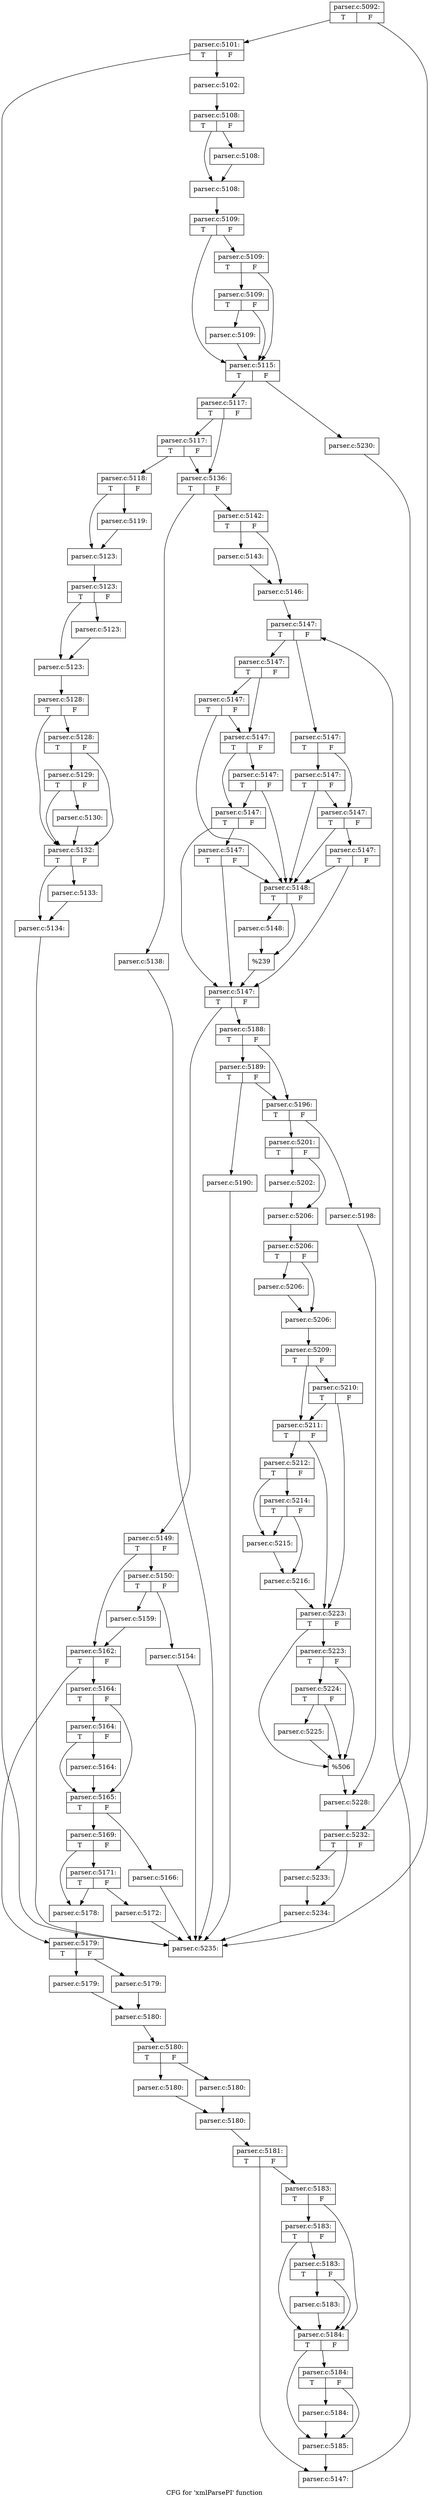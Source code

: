 digraph "CFG for 'xmlParsePI' function" {
	label="CFG for 'xmlParsePI' function";

	Node0x55d73b542660 [shape=record,label="{parser.c:5092:|{<s0>T|<s1>F}}"];
	Node0x55d73b542660 -> Node0x55d73b683d00;
	Node0x55d73b542660 -> Node0x55d73b683cb0;
	Node0x55d73b683d00 [shape=record,label="{parser.c:5101:|{<s0>T|<s1>F}}"];
	Node0x55d73b683d00 -> Node0x55d73b683c60;
	Node0x55d73b683d00 -> Node0x55d73b683cb0;
	Node0x55d73b683c60 [shape=record,label="{parser.c:5102:}"];
	Node0x55d73b683c60 -> Node0x55d73b675420;
	Node0x55d73b675420 [shape=record,label="{parser.c:5108:|{<s0>T|<s1>F}}"];
	Node0x55d73b675420 -> Node0x55d73b675ef0;
	Node0x55d73b675420 -> Node0x55d73b675f40;
	Node0x55d73b675ef0 [shape=record,label="{parser.c:5108:}"];
	Node0x55d73b675ef0 -> Node0x55d73b675f40;
	Node0x55d73b675f40 [shape=record,label="{parser.c:5108:}"];
	Node0x55d73b675f40 -> Node0x55d73b675380;
	Node0x55d73b675380 [shape=record,label="{parser.c:5109:|{<s0>T|<s1>F}}"];
	Node0x55d73b675380 -> Node0x55d73b676850;
	Node0x55d73b675380 -> Node0x55d73b676780;
	Node0x55d73b676850 [shape=record,label="{parser.c:5109:|{<s0>T|<s1>F}}"];
	Node0x55d73b676850 -> Node0x55d73b6767d0;
	Node0x55d73b676850 -> Node0x55d73b676780;
	Node0x55d73b6767d0 [shape=record,label="{parser.c:5109:|{<s0>T|<s1>F}}"];
	Node0x55d73b6767d0 -> Node0x55d73b6753d0;
	Node0x55d73b6767d0 -> Node0x55d73b676780;
	Node0x55d73b6753d0 [shape=record,label="{parser.c:5109:}"];
	Node0x55d73b6753d0 -> Node0x55d73b676780;
	Node0x55d73b676780 [shape=record,label="{parser.c:5115:|{<s0>T|<s1>F}}"];
	Node0x55d73b676780 -> Node0x55d73b677cf0;
	Node0x55d73b676780 -> Node0x55d73b677d90;
	Node0x55d73b677cf0 [shape=record,label="{parser.c:5117:|{<s0>T|<s1>F}}"];
	Node0x55d73b677cf0 -> Node0x55d73b6781f0;
	Node0x55d73b677cf0 -> Node0x55d73b6781a0;
	Node0x55d73b6781f0 [shape=record,label="{parser.c:5117:|{<s0>T|<s1>F}}"];
	Node0x55d73b6781f0 -> Node0x55d73b678150;
	Node0x55d73b6781f0 -> Node0x55d73b6781a0;
	Node0x55d73b678150 [shape=record,label="{parser.c:5118:|{<s0>T|<s1>F}}"];
	Node0x55d73b678150 -> Node0x55d73b678d90;
	Node0x55d73b678150 -> Node0x55d73b678de0;
	Node0x55d73b678d90 [shape=record,label="{parser.c:5119:}"];
	Node0x55d73b678d90 -> Node0x55d73b678de0;
	Node0x55d73b678de0 [shape=record,label="{parser.c:5123:}"];
	Node0x55d73b678de0 -> Node0x55d73b679840;
	Node0x55d73b679840 [shape=record,label="{parser.c:5123:|{<s0>T|<s1>F}}"];
	Node0x55d73b679840 -> Node0x55d73b67a310;
	Node0x55d73b679840 -> Node0x55d73b67a360;
	Node0x55d73b67a310 [shape=record,label="{parser.c:5123:}"];
	Node0x55d73b67a310 -> Node0x55d73b67a360;
	Node0x55d73b67a360 [shape=record,label="{parser.c:5123:}"];
	Node0x55d73b67a360 -> Node0x55d73b6797a0;
	Node0x55d73b6797a0 [shape=record,label="{parser.c:5128:|{<s0>T|<s1>F}}"];
	Node0x55d73b6797a0 -> Node0x55d73b67aca0;
	Node0x55d73b6797a0 -> Node0x55d73b67abd0;
	Node0x55d73b67aca0 [shape=record,label="{parser.c:5128:|{<s0>T|<s1>F}}"];
	Node0x55d73b67aca0 -> Node0x55d73b67abd0;
	Node0x55d73b67aca0 -> Node0x55d73b67ac20;
	Node0x55d73b67ac20 [shape=record,label="{parser.c:5129:|{<s0>T|<s1>F}}"];
	Node0x55d73b67ac20 -> Node0x55d73b6797f0;
	Node0x55d73b67ac20 -> Node0x55d73b67abd0;
	Node0x55d73b6797f0 [shape=record,label="{parser.c:5130:}"];
	Node0x55d73b6797f0 -> Node0x55d73b67abd0;
	Node0x55d73b67abd0 [shape=record,label="{parser.c:5132:|{<s0>T|<s1>F}}"];
	Node0x55d73b67abd0 -> Node0x55d73b67beb0;
	Node0x55d73b67abd0 -> Node0x55d73b67bf00;
	Node0x55d73b67beb0 [shape=record,label="{parser.c:5133:}"];
	Node0x55d73b67beb0 -> Node0x55d73b67bf00;
	Node0x55d73b67bf00 [shape=record,label="{parser.c:5134:}"];
	Node0x55d73b67bf00 -> Node0x55d73b683cb0;
	Node0x55d73b6781a0 [shape=record,label="{parser.c:5136:|{<s0>T|<s1>F}}"];
	Node0x55d73b6781a0 -> Node0x55d73b67cb40;
	Node0x55d73b6781a0 -> Node0x55d73b67cb90;
	Node0x55d73b67cb40 [shape=record,label="{parser.c:5138:}"];
	Node0x55d73b67cb40 -> Node0x55d73b683cb0;
	Node0x55d73b67cb90 [shape=record,label="{parser.c:5142:|{<s0>T|<s1>F}}"];
	Node0x55d73b67cb90 -> Node0x55d73b67d440;
	Node0x55d73b67cb90 -> Node0x55d73b67d490;
	Node0x55d73b67d440 [shape=record,label="{parser.c:5143:}"];
	Node0x55d73b67d440 -> Node0x55d73b67d490;
	Node0x55d73b67d490 [shape=record,label="{parser.c:5146:}"];
	Node0x55d73b67d490 -> Node0x55d73b67df10;
	Node0x55d73b67df10 [shape=record,label="{parser.c:5147:|{<s0>T|<s1>F}}"];
	Node0x55d73b67df10 -> Node0x55d73b67e250;
	Node0x55d73b67df10 -> Node0x55d73b67e2a0;
	Node0x55d73b67e250 [shape=record,label="{parser.c:5147:|{<s0>T|<s1>F}}"];
	Node0x55d73b67e250 -> Node0x55d73b67e510;
	Node0x55d73b67e250 -> Node0x55d73b67e4c0;
	Node0x55d73b67e510 [shape=record,label="{parser.c:5147:|{<s0>T|<s1>F}}"];
	Node0x55d73b67e510 -> Node0x55d73b67e200;
	Node0x55d73b67e510 -> Node0x55d73b67e4c0;
	Node0x55d73b67e4c0 [shape=record,label="{parser.c:5147:|{<s0>T|<s1>F}}"];
	Node0x55d73b67e4c0 -> Node0x55d73b67e200;
	Node0x55d73b67e4c0 -> Node0x55d73b67e470;
	Node0x55d73b67e470 [shape=record,label="{parser.c:5147:|{<s0>T|<s1>F}}"];
	Node0x55d73b67e470 -> Node0x55d73b67e200;
	Node0x55d73b67e470 -> Node0x55d73b67e1b0;
	Node0x55d73b67e2a0 [shape=record,label="{parser.c:5147:|{<s0>T|<s1>F}}"];
	Node0x55d73b67e2a0 -> Node0x55d73b67eb40;
	Node0x55d73b67e2a0 -> Node0x55d73b67eaf0;
	Node0x55d73b67eb40 [shape=record,label="{parser.c:5147:|{<s0>T|<s1>F}}"];
	Node0x55d73b67eb40 -> Node0x55d73b67e200;
	Node0x55d73b67eb40 -> Node0x55d73b67eaf0;
	Node0x55d73b67eaf0 [shape=record,label="{parser.c:5147:|{<s0>T|<s1>F}}"];
	Node0x55d73b67eaf0 -> Node0x55d73b67ee70;
	Node0x55d73b67eaf0 -> Node0x55d73b67eaa0;
	Node0x55d73b67ee70 [shape=record,label="{parser.c:5147:|{<s0>T|<s1>F}}"];
	Node0x55d73b67ee70 -> Node0x55d73b67e200;
	Node0x55d73b67ee70 -> Node0x55d73b67eaa0;
	Node0x55d73b67eaa0 [shape=record,label="{parser.c:5147:|{<s0>T|<s1>F}}"];
	Node0x55d73b67eaa0 -> Node0x55d73b67f1a0;
	Node0x55d73b67eaa0 -> Node0x55d73b67e1b0;
	Node0x55d73b67f1a0 [shape=record,label="{parser.c:5147:|{<s0>T|<s1>F}}"];
	Node0x55d73b67f1a0 -> Node0x55d73b67e200;
	Node0x55d73b67f1a0 -> Node0x55d73b67e1b0;
	Node0x55d73b67e200 [shape=record,label="{parser.c:5148:|{<s0>T|<s1>F}}"];
	Node0x55d73b67e200 -> Node0x55d73b67f4d0;
	Node0x55d73b67e200 -> Node0x55d73b67f5f0;
	Node0x55d73b67f5f0 [shape=record,label="{parser.c:5148:}"];
	Node0x55d73b67f5f0 -> Node0x55d73b67f4d0;
	Node0x55d73b67f4d0 [shape=record,label="{%239}"];
	Node0x55d73b67f4d0 -> Node0x55d73b67e1b0;
	Node0x55d73b67e1b0 [shape=record,label="{parser.c:5147:|{<s0>T|<s1>F}}"];
	Node0x55d73b67e1b0 -> Node0x55d73b67ff90;
	Node0x55d73b67e1b0 -> Node0x55d73b67e130;
	Node0x55d73b67ff90 [shape=record,label="{parser.c:5149:|{<s0>T|<s1>F}}"];
	Node0x55d73b67ff90 -> Node0x55d73b680180;
	Node0x55d73b67ff90 -> Node0x55d73b6801d0;
	Node0x55d73b680180 [shape=record,label="{parser.c:5150:|{<s0>T|<s1>F}}"];
	Node0x55d73b680180 -> Node0x55d73b681090;
	Node0x55d73b680180 -> Node0x55d73b6810e0;
	Node0x55d73b681090 [shape=record,label="{parser.c:5154:}"];
	Node0x55d73b681090 -> Node0x55d73b683cb0;
	Node0x55d73b6810e0 [shape=record,label="{parser.c:5159:}"];
	Node0x55d73b6810e0 -> Node0x55d73b6801d0;
	Node0x55d73b6801d0 [shape=record,label="{parser.c:5162:|{<s0>T|<s1>F}}"];
	Node0x55d73b6801d0 -> Node0x55d73b859680;
	Node0x55d73b6801d0 -> Node0x55d73b8596d0;
	Node0x55d73b859680 [shape=record,label="{parser.c:5164:|{<s0>T|<s1>F}}"];
	Node0x55d73b859680 -> Node0x55d73b859b00;
	Node0x55d73b859680 -> Node0x55d73b859ab0;
	Node0x55d73b859b00 [shape=record,label="{parser.c:5164:|{<s0>T|<s1>F}}"];
	Node0x55d73b859b00 -> Node0x55d73b859a60;
	Node0x55d73b859b00 -> Node0x55d73b859ab0;
	Node0x55d73b859a60 [shape=record,label="{parser.c:5164:}"];
	Node0x55d73b859a60 -> Node0x55d73b859ab0;
	Node0x55d73b859ab0 [shape=record,label="{parser.c:5165:|{<s0>T|<s1>F}}"];
	Node0x55d73b859ab0 -> Node0x55d73b85a690;
	Node0x55d73b859ab0 -> Node0x55d73b85a6e0;
	Node0x55d73b85a690 [shape=record,label="{parser.c:5166:}"];
	Node0x55d73b85a690 -> Node0x55d73b683cb0;
	Node0x55d73b85a6e0 [shape=record,label="{parser.c:5169:|{<s0>T|<s1>F}}"];
	Node0x55d73b85a6e0 -> Node0x55d73b85aff0;
	Node0x55d73b85a6e0 -> Node0x55d73b85afa0;
	Node0x55d73b85aff0 [shape=record,label="{parser.c:5171:|{<s0>T|<s1>F}}"];
	Node0x55d73b85aff0 -> Node0x55d73b85af50;
	Node0x55d73b85aff0 -> Node0x55d73b85afa0;
	Node0x55d73b85af50 [shape=record,label="{parser.c:5172:}"];
	Node0x55d73b85af50 -> Node0x55d73b683cb0;
	Node0x55d73b85afa0 [shape=record,label="{parser.c:5178:}"];
	Node0x55d73b85afa0 -> Node0x55d73b8596d0;
	Node0x55d73b8596d0 [shape=record,label="{parser.c:5179:|{<s0>T|<s1>F}}"];
	Node0x55d73b8596d0 -> Node0x55d73b85c250;
	Node0x55d73b8596d0 -> Node0x55d73b85c2f0;
	Node0x55d73b85c250 [shape=record,label="{parser.c:5179:}"];
	Node0x55d73b85c250 -> Node0x55d73b85c2a0;
	Node0x55d73b85c2f0 [shape=record,label="{parser.c:5179:}"];
	Node0x55d73b85c2f0 -> Node0x55d73b85c2a0;
	Node0x55d73b85c2a0 [shape=record,label="{parser.c:5180:}"];
	Node0x55d73b85c2a0 -> Node0x55d73b85ce50;
	Node0x55d73b85ce50 [shape=record,label="{parser.c:5180:|{<s0>T|<s1>F}}"];
	Node0x55d73b85ce50 -> Node0x55d73b85d0b0;
	Node0x55d73b85ce50 -> Node0x55d73b85d150;
	Node0x55d73b85d0b0 [shape=record,label="{parser.c:5180:}"];
	Node0x55d73b85d0b0 -> Node0x55d73b85d100;
	Node0x55d73b85d150 [shape=record,label="{parser.c:5180:}"];
	Node0x55d73b85d150 -> Node0x55d73b85d100;
	Node0x55d73b85d100 [shape=record,label="{parser.c:5180:}"];
	Node0x55d73b85d100 -> Node0x55d73b85cdb0;
	Node0x55d73b85cdb0 [shape=record,label="{parser.c:5181:|{<s0>T|<s1>F}}"];
	Node0x55d73b85cdb0 -> Node0x55d73b85ce00;
	Node0x55d73b85cdb0 -> Node0x55d73b85e6b0;
	Node0x55d73b85ce00 [shape=record,label="{parser.c:5183:|{<s0>T|<s1>F}}"];
	Node0x55d73b85ce00 -> Node0x55d73b85eb60;
	Node0x55d73b85ce00 -> Node0x55d73b85ea90;
	Node0x55d73b85eb60 [shape=record,label="{parser.c:5183:|{<s0>T|<s1>F}}"];
	Node0x55d73b85eb60 -> Node0x55d73b85eae0;
	Node0x55d73b85eb60 -> Node0x55d73b85ea90;
	Node0x55d73b85eae0 [shape=record,label="{parser.c:5183:|{<s0>T|<s1>F}}"];
	Node0x55d73b85eae0 -> Node0x55d73b85ea40;
	Node0x55d73b85eae0 -> Node0x55d73b85ea90;
	Node0x55d73b85ea40 [shape=record,label="{parser.c:5183:}"];
	Node0x55d73b85ea40 -> Node0x55d73b85ea90;
	Node0x55d73b85ea90 [shape=record,label="{parser.c:5184:|{<s0>T|<s1>F}}"];
	Node0x55d73b85ea90 -> Node0x55d73b85fe40;
	Node0x55d73b85ea90 -> Node0x55d73b85fdf0;
	Node0x55d73b85fe40 [shape=record,label="{parser.c:5184:|{<s0>T|<s1>F}}"];
	Node0x55d73b85fe40 -> Node0x55d73b85fda0;
	Node0x55d73b85fe40 -> Node0x55d73b85fdf0;
	Node0x55d73b85fda0 [shape=record,label="{parser.c:5184:}"];
	Node0x55d73b85fda0 -> Node0x55d73b85fdf0;
	Node0x55d73b85fdf0 [shape=record,label="{parser.c:5185:}"];
	Node0x55d73b85fdf0 -> Node0x55d73b85e6b0;
	Node0x55d73b85e6b0 [shape=record,label="{parser.c:5147:}"];
	Node0x55d73b85e6b0 -> Node0x55d73b67df10;
	Node0x55d73b67e130 [shape=record,label="{parser.c:5188:|{<s0>T|<s1>F}}"];
	Node0x55d73b67e130 -> Node0x55d73b860e60;
	Node0x55d73b67e130 -> Node0x55d73b860e10;
	Node0x55d73b860e60 [shape=record,label="{parser.c:5189:|{<s0>T|<s1>F}}"];
	Node0x55d73b860e60 -> Node0x55d73b860dc0;
	Node0x55d73b860e60 -> Node0x55d73b860e10;
	Node0x55d73b860dc0 [shape=record,label="{parser.c:5190:}"];
	Node0x55d73b860dc0 -> Node0x55d73b683cb0;
	Node0x55d73b860e10 [shape=record,label="{parser.c:5196:|{<s0>T|<s1>F}}"];
	Node0x55d73b860e10 -> Node0x55d73b8620e0;
	Node0x55d73b860e10 -> Node0x55d73b862180;
	Node0x55d73b8620e0 [shape=record,label="{parser.c:5198:}"];
	Node0x55d73b8620e0 -> Node0x55d73b862130;
	Node0x55d73b862180 [shape=record,label="{parser.c:5201:|{<s0>T|<s1>F}}"];
	Node0x55d73b862180 -> Node0x55d73b862a10;
	Node0x55d73b862180 -> Node0x55d73b862a60;
	Node0x55d73b862a10 [shape=record,label="{parser.c:5202:}"];
	Node0x55d73b862a10 -> Node0x55d73b862a60;
	Node0x55d73b862a60 [shape=record,label="{parser.c:5206:}"];
	Node0x55d73b862a60 -> Node0x55d73b863380;
	Node0x55d73b863380 [shape=record,label="{parser.c:5206:|{<s0>T|<s1>F}}"];
	Node0x55d73b863380 -> Node0x55d73b863e50;
	Node0x55d73b863380 -> Node0x55d73b863ea0;
	Node0x55d73b863e50 [shape=record,label="{parser.c:5206:}"];
	Node0x55d73b863e50 -> Node0x55d73b863ea0;
	Node0x55d73b863ea0 [shape=record,label="{parser.c:5206:}"];
	Node0x55d73b863ea0 -> Node0x55d73b8632e0;
	Node0x55d73b8632e0 [shape=record,label="{parser.c:5209:|{<s0>T|<s1>F}}"];
	Node0x55d73b8632e0 -> Node0x55d73b864760;
	Node0x55d73b8632e0 -> Node0x55d73b8647e0;
	Node0x55d73b8647e0 [shape=record,label="{parser.c:5210:|{<s0>T|<s1>F}}"];
	Node0x55d73b8647e0 -> Node0x55d73b864760;
	Node0x55d73b8647e0 -> Node0x55d73b864710;
	Node0x55d73b864760 [shape=record,label="{parser.c:5211:|{<s0>T|<s1>F}}"];
	Node0x55d73b864760 -> Node0x55d73b863330;
	Node0x55d73b864760 -> Node0x55d73b864710;
	Node0x55d73b863330 [shape=record,label="{parser.c:5212:|{<s0>T|<s1>F}}"];
	Node0x55d73b863330 -> Node0x55d73b866fd0;
	Node0x55d73b863330 -> Node0x55d73b867070;
	Node0x55d73b867070 [shape=record,label="{parser.c:5214:|{<s0>T|<s1>F}}"];
	Node0x55d73b867070 -> Node0x55d73b866fd0;
	Node0x55d73b867070 -> Node0x55d73b867020;
	Node0x55d73b866fd0 [shape=record,label="{parser.c:5215:}"];
	Node0x55d73b866fd0 -> Node0x55d73b867020;
	Node0x55d73b867020 [shape=record,label="{parser.c:5216:}"];
	Node0x55d73b867020 -> Node0x55d73b864710;
	Node0x55d73b864710 [shape=record,label="{parser.c:5223:|{<s0>T|<s1>F}}"];
	Node0x55d73b864710 -> Node0x55d73b867b70;
	Node0x55d73b864710 -> Node0x55d73b867aa0;
	Node0x55d73b867b70 [shape=record,label="{parser.c:5223:|{<s0>T|<s1>F}}"];
	Node0x55d73b867b70 -> Node0x55d73b867aa0;
	Node0x55d73b867b70 -> Node0x55d73b867af0;
	Node0x55d73b867af0 [shape=record,label="{parser.c:5224:|{<s0>T|<s1>F}}"];
	Node0x55d73b867af0 -> Node0x55d73b867a50;
	Node0x55d73b867af0 -> Node0x55d73b867aa0;
	Node0x55d73b867a50 [shape=record,label="{parser.c:5225:}"];
	Node0x55d73b867a50 -> Node0x55d73b867aa0;
	Node0x55d73b867aa0 [shape=record,label="{%506}"];
	Node0x55d73b867aa0 -> Node0x55d73b862130;
	Node0x55d73b862130 [shape=record,label="{parser.c:5228:}"];
	Node0x55d73b862130 -> Node0x55d73b677d40;
	Node0x55d73b677d90 [shape=record,label="{parser.c:5230:}"];
	Node0x55d73b677d90 -> Node0x55d73b677d40;
	Node0x55d73b677d40 [shape=record,label="{parser.c:5232:|{<s0>T|<s1>F}}"];
	Node0x55d73b677d40 -> Node0x55d73b9ce440;
	Node0x55d73b677d40 -> Node0x55d73b9ce490;
	Node0x55d73b9ce440 [shape=record,label="{parser.c:5233:}"];
	Node0x55d73b9ce440 -> Node0x55d73b9ce490;
	Node0x55d73b9ce490 [shape=record,label="{parser.c:5234:}"];
	Node0x55d73b9ce490 -> Node0x55d73b683cb0;
	Node0x55d73b683cb0 [shape=record,label="{parser.c:5235:}"];
}
